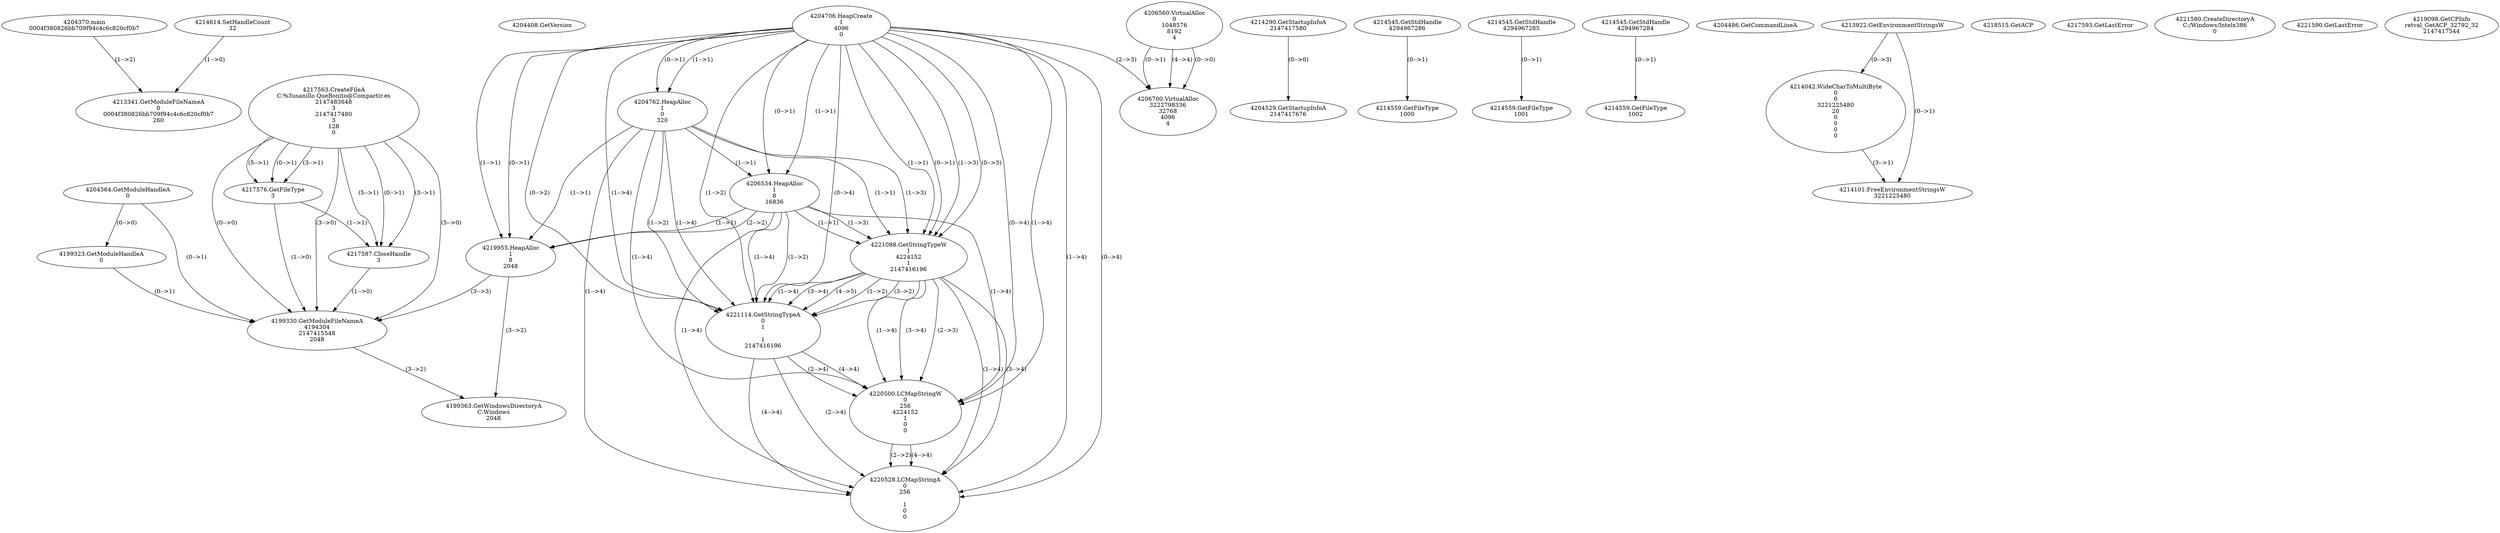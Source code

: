 // Global SCDG with merge call
digraph {
	0 [label="4204370.main
0004f380826bb709f94c4c6c820cf0b7"]
	1 [label="4204408.GetVersion
"]
	2 [label="4204706.HeapCreate
1
4096
0"]
	3 [label="4204762.HeapAlloc
1
0
320"]
	2 -> 3 [label="(1-->1)"]
	2 -> 3 [label="(0-->1)"]
	4 [label="4206534.HeapAlloc
1
8
16836"]
	2 -> 4 [label="(1-->1)"]
	2 -> 4 [label="(0-->1)"]
	3 -> 4 [label="(1-->1)"]
	5 [label="4206560.VirtualAlloc
0
1048576
8192
4"]
	6 [label="4206700.VirtualAlloc
3222798336
32768
4096
4"]
	5 -> 6 [label="(0-->1)"]
	2 -> 6 [label="(2-->3)"]
	5 -> 6 [label="(4-->4)"]
	5 -> 6 [label="(0-->0)"]
	7 [label="4214290.GetStartupInfoA
2147417580"]
	8 [label="4214545.GetStdHandle
4294967286"]
	9 [label="4214559.GetFileType
1000"]
	8 -> 9 [label="(0-->1)"]
	10 [label="4214545.GetStdHandle
4294967285"]
	11 [label="4214559.GetFileType
1001"]
	10 -> 11 [label="(0-->1)"]
	12 [label="4214545.GetStdHandle
4294967284"]
	13 [label="4214559.GetFileType
1002"]
	12 -> 13 [label="(0-->1)"]
	14 [label="4214614.SetHandleCount
32"]
	15 [label="4204486.GetCommandLineA
"]
	16 [label="4213922.GetEnvironmentStringsW
"]
	17 [label="4214042.WideCharToMultiByte
0
0
3221225480
20
0
0
0
0"]
	16 -> 17 [label="(0-->3)"]
	18 [label="4214101.FreeEnvironmentStringsW
3221225480"]
	16 -> 18 [label="(0-->1)"]
	17 -> 18 [label="(3-->1)"]
	19 [label="4218515.GetACP
"]
	20 [label="4213341.GetModuleFileNameA
0
0004f380826bb709f94c4c6c820cf0b7
260"]
	0 -> 20 [label="(1-->2)"]
	14 -> 20 [label="(1-->0)"]
	21 [label="4219955.HeapAlloc
1
8
2048"]
	2 -> 21 [label="(1-->1)"]
	2 -> 21 [label="(0-->1)"]
	3 -> 21 [label="(1-->1)"]
	4 -> 21 [label="(1-->1)"]
	4 -> 21 [label="(2-->2)"]
	22 [label="4204529.GetStartupInfoA
2147417676"]
	7 -> 22 [label="(0-->0)"]
	23 [label="4204564.GetModuleHandleA
0"]
	24 [label="4217563.CreateFileA
C:\Gusanillo QueBonito@Compartir.es
2147483648
3
2147417480
3
128
0"]
	25 [label="4217576.GetFileType
3"]
	24 -> 25 [label="(3-->1)"]
	24 -> 25 [label="(5-->1)"]
	24 -> 25 [label="(0-->1)"]
	26 [label="4217587.CloseHandle
3"]
	24 -> 26 [label="(3-->1)"]
	24 -> 26 [label="(5-->1)"]
	24 -> 26 [label="(0-->1)"]
	25 -> 26 [label="(1-->1)"]
	27 [label="4217593.GetLastError
"]
	28 [label="4199323.GetModuleHandleA
0"]
	23 -> 28 [label="(0-->0)"]
	29 [label="4199330.GetModuleFileNameA
4194304
2147415548
2048"]
	23 -> 29 [label="(0-->1)"]
	28 -> 29 [label="(0-->1)"]
	21 -> 29 [label="(3-->3)"]
	24 -> 29 [label="(3-->0)"]
	24 -> 29 [label="(5-->0)"]
	24 -> 29 [label="(0-->0)"]
	25 -> 29 [label="(1-->0)"]
	26 -> 29 [label="(1-->0)"]
	30 [label="4199363.GetWindowsDirectoryA
C:\Windows
2048"]
	21 -> 30 [label="(3-->2)"]
	29 -> 30 [label="(3-->2)"]
	31 [label="4221580.CreateDirectoryA
C:/Windows/Intelx386
0"]
	32 [label="4221590.GetLastError
"]
	33 [label="4219098.GetCPInfo
retval_GetACP_32792_32
2147417544"]
	34 [label="4221088.GetStringTypeW
1
4224152
1
2147416196"]
	2 -> 34 [label="(1-->1)"]
	2 -> 34 [label="(0-->1)"]
	3 -> 34 [label="(1-->1)"]
	4 -> 34 [label="(1-->1)"]
	2 -> 34 [label="(1-->3)"]
	2 -> 34 [label="(0-->3)"]
	3 -> 34 [label="(1-->3)"]
	4 -> 34 [label="(1-->3)"]
	35 [label="4221114.GetStringTypeA
0
1

1
2147416196"]
	2 -> 35 [label="(1-->2)"]
	2 -> 35 [label="(0-->2)"]
	3 -> 35 [label="(1-->2)"]
	4 -> 35 [label="(1-->2)"]
	34 -> 35 [label="(1-->2)"]
	34 -> 35 [label="(3-->2)"]
	2 -> 35 [label="(1-->4)"]
	2 -> 35 [label="(0-->4)"]
	3 -> 35 [label="(1-->4)"]
	4 -> 35 [label="(1-->4)"]
	34 -> 35 [label="(1-->4)"]
	34 -> 35 [label="(3-->4)"]
	34 -> 35 [label="(4-->5)"]
	36 [label="4220500.LCMapStringW
0
256
4224152
1
0
0"]
	34 -> 36 [label="(2-->3)"]
	2 -> 36 [label="(1-->4)"]
	2 -> 36 [label="(0-->4)"]
	3 -> 36 [label="(1-->4)"]
	4 -> 36 [label="(1-->4)"]
	34 -> 36 [label="(1-->4)"]
	34 -> 36 [label="(3-->4)"]
	35 -> 36 [label="(2-->4)"]
	35 -> 36 [label="(4-->4)"]
	37 [label="4220528.LCMapStringA
0
256

1
0
0"]
	36 -> 37 [label="(2-->2)"]
	2 -> 37 [label="(1-->4)"]
	2 -> 37 [label="(0-->4)"]
	3 -> 37 [label="(1-->4)"]
	4 -> 37 [label="(1-->4)"]
	34 -> 37 [label="(1-->4)"]
	34 -> 37 [label="(3-->4)"]
	35 -> 37 [label="(2-->4)"]
	35 -> 37 [label="(4-->4)"]
	36 -> 37 [label="(4-->4)"]
}
